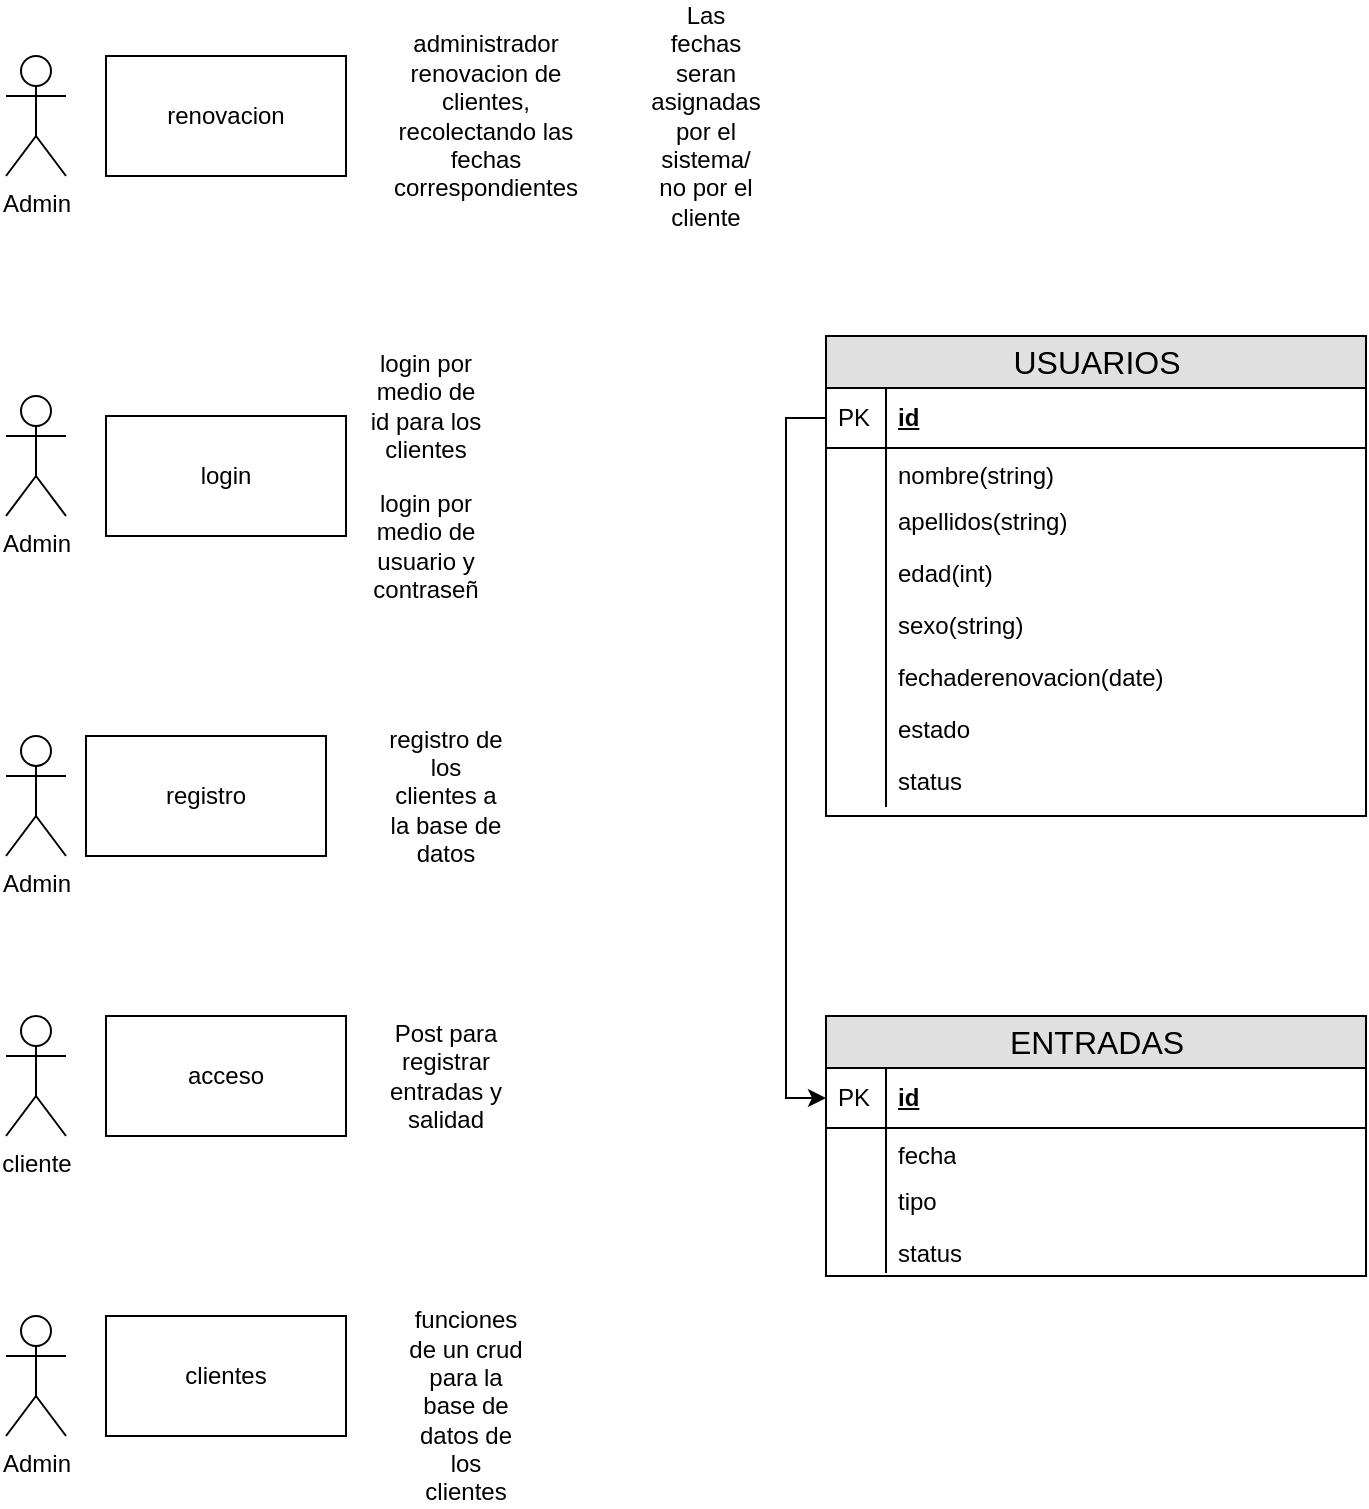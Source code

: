 <mxfile version="16.5.1" type="device"><diagram id="cGfS1iAtH3bJH0HaoN6w" name="Página-1"><mxGraphModel dx="865" dy="541" grid="1" gridSize="10" guides="1" tooltips="1" connect="1" arrows="1" fold="1" page="1" pageScale="1" pageWidth="827" pageHeight="1169" math="0" shadow="0"><root><mxCell id="0"/><mxCell id="1" parent="0"/><mxCell id="8s_oWBts1RhDMfy6vew--2" value="cliente" style="shape=umlActor;verticalLabelPosition=bottom;verticalAlign=top;html=1;outlineConnect=0;" parent="1" vertex="1"><mxGeometry x="20" y="540" width="30" height="60" as="geometry"/></mxCell><mxCell id="8s_oWBts1RhDMfy6vew--6" value="login" style="rounded=0;whiteSpace=wrap;html=1;" parent="1" vertex="1"><mxGeometry x="70" y="240" width="120" height="60" as="geometry"/></mxCell><mxCell id="8s_oWBts1RhDMfy6vew--7" value="registro" style="rounded=0;whiteSpace=wrap;html=1;" parent="1" vertex="1"><mxGeometry x="60" y="400" width="120" height="60" as="geometry"/></mxCell><mxCell id="8s_oWBts1RhDMfy6vew--8" value="renovacion" style="whiteSpace=wrap;html=1;" parent="1" vertex="1"><mxGeometry x="70" y="60" width="120" height="60" as="geometry"/></mxCell><mxCell id="8s_oWBts1RhDMfy6vew--9" value="login por medio de id para los clientes" style="text;html=1;strokeColor=none;fillColor=none;align=center;verticalAlign=middle;whiteSpace=wrap;rounded=0;" parent="1" vertex="1"><mxGeometry x="200" y="220" width="60" height="30" as="geometry"/></mxCell><mxCell id="8s_oWBts1RhDMfy6vew--10" value="login por medio de usuario y contraseñ" style="text;html=1;strokeColor=none;fillColor=none;align=center;verticalAlign=middle;whiteSpace=wrap;rounded=0;" parent="1" vertex="1"><mxGeometry x="200" y="290" width="60" height="30" as="geometry"/></mxCell><mxCell id="8s_oWBts1RhDMfy6vew--11" value="administrador&lt;br&gt;renovacion de clientes, recolectando las fechas correspondientes" style="text;html=1;strokeColor=none;fillColor=none;align=center;verticalAlign=middle;whiteSpace=wrap;rounded=0;" parent="1" vertex="1"><mxGeometry x="230" y="75" width="60" height="30" as="geometry"/></mxCell><mxCell id="8s_oWBts1RhDMfy6vew--12" value="Las fechas seran asignadas por el sistema/ no por el cliente" style="text;html=1;strokeColor=none;fillColor=none;align=center;verticalAlign=middle;whiteSpace=wrap;rounded=0;" parent="1" vertex="1"><mxGeometry x="340" y="75" width="60" height="30" as="geometry"/></mxCell><mxCell id="8s_oWBts1RhDMfy6vew--14" value="Admin" style="shape=umlActor;verticalLabelPosition=bottom;verticalAlign=top;html=1;outlineConnect=0;" parent="1" vertex="1"><mxGeometry x="20" y="60" width="30" height="60" as="geometry"/></mxCell><mxCell id="8s_oWBts1RhDMfy6vew--15" value="Admin" style="shape=umlActor;verticalLabelPosition=bottom;verticalAlign=top;html=1;outlineConnect=0;" parent="1" vertex="1"><mxGeometry x="20" y="230" width="30" height="60" as="geometry"/></mxCell><mxCell id="8s_oWBts1RhDMfy6vew--16" value="Admin" style="shape=umlActor;verticalLabelPosition=bottom;verticalAlign=top;html=1;outlineConnect=0;" parent="1" vertex="1"><mxGeometry x="20" y="400" width="30" height="60" as="geometry"/></mxCell><mxCell id="8s_oWBts1RhDMfy6vew--17" value="acceso" style="rounded=0;whiteSpace=wrap;html=1;" parent="1" vertex="1"><mxGeometry x="70" y="540" width="120" height="60" as="geometry"/></mxCell><mxCell id="8s_oWBts1RhDMfy6vew--20" value="Post para registrar entradas y salidad" style="text;html=1;strokeColor=none;fillColor=none;align=center;verticalAlign=middle;whiteSpace=wrap;rounded=0;" parent="1" vertex="1"><mxGeometry x="210" y="555" width="60" height="30" as="geometry"/></mxCell><mxCell id="8s_oWBts1RhDMfy6vew--22" value="Admin" style="shape=umlActor;verticalLabelPosition=bottom;verticalAlign=top;html=1;outlineConnect=0;" parent="1" vertex="1"><mxGeometry x="20" y="690" width="30" height="60" as="geometry"/></mxCell><mxCell id="8s_oWBts1RhDMfy6vew--23" value="clientes" style="rounded=0;whiteSpace=wrap;html=1;" parent="1" vertex="1"><mxGeometry x="70" y="690" width="120" height="60" as="geometry"/></mxCell><mxCell id="8s_oWBts1RhDMfy6vew--25" value="funciones de un crud para la base de datos de los clientes" style="text;html=1;strokeColor=none;fillColor=none;align=center;verticalAlign=middle;whiteSpace=wrap;rounded=0;" parent="1" vertex="1"><mxGeometry x="220" y="720" width="60" height="30" as="geometry"/></mxCell><mxCell id="8s_oWBts1RhDMfy6vew--26" value="registro de los clientes a la base de datos" style="text;html=1;strokeColor=none;fillColor=none;align=center;verticalAlign=middle;whiteSpace=wrap;rounded=0;" parent="1" vertex="1"><mxGeometry x="210" y="415" width="60" height="30" as="geometry"/></mxCell><mxCell id="8s_oWBts1RhDMfy6vew--27" value="&lt;font face=&quot;arial, sans-serif&quot;&gt;&lt;span style=&quot;font-size: 16px&quot;&gt;USUARIOS&lt;/span&gt;&lt;/font&gt;" style="swimlane;html=1;fontStyle=0;childLayout=stackLayout;horizontal=1;startSize=26;fillColor=#e0e0e0;horizontalStack=0;resizeParent=1;resizeLast=0;collapsible=1;marginBottom=0;swimlaneFillColor=#ffffff;align=center;rounded=0;shadow=0;comic=0;labelBackgroundColor=none;strokeWidth=1;fontFamily=Verdana;fontSize=14" parent="1" vertex="1"><mxGeometry x="430" y="200" width="270" height="240" as="geometry"><mxRectangle x="670" y="220" width="170" height="26" as="alternateBounds"/></mxGeometry></mxCell><mxCell id="8s_oWBts1RhDMfy6vew--28" value="id" style="shape=partialRectangle;top=0;left=0;right=0;bottom=1;html=1;align=left;verticalAlign=middle;fillColor=none;spacingLeft=34;spacingRight=4;whiteSpace=wrap;overflow=hidden;rotatable=0;points=[[0,0.5],[1,0.5]];portConstraint=eastwest;dropTarget=0;fontStyle=5;" parent="8s_oWBts1RhDMfy6vew--27" vertex="1"><mxGeometry y="26" width="270" height="30" as="geometry"/></mxCell><mxCell id="8s_oWBts1RhDMfy6vew--29" value="PK" style="shape=partialRectangle;top=0;left=0;bottom=0;html=1;fillColor=none;align=left;verticalAlign=middle;spacingLeft=4;spacingRight=4;whiteSpace=wrap;overflow=hidden;rotatable=0;points=[];portConstraint=eastwest;part=1;" parent="8s_oWBts1RhDMfy6vew--28" vertex="1" connectable="0"><mxGeometry width="30" height="30" as="geometry"/></mxCell><mxCell id="8s_oWBts1RhDMfy6vew--32" value="nombre(string)" style="shape=partialRectangle;top=0;left=0;right=0;bottom=0;html=1;align=left;verticalAlign=top;fillColor=none;spacingLeft=34;spacingRight=4;whiteSpace=wrap;overflow=hidden;rotatable=0;points=[[0,0.5],[1,0.5]];portConstraint=eastwest;dropTarget=0;" parent="8s_oWBts1RhDMfy6vew--27" vertex="1"><mxGeometry y="56" width="270" height="23" as="geometry"/></mxCell><mxCell id="8s_oWBts1RhDMfy6vew--33" value="" style="shape=partialRectangle;top=0;left=0;bottom=0;html=1;fillColor=none;align=left;verticalAlign=top;spacingLeft=4;spacingRight=4;whiteSpace=wrap;overflow=hidden;rotatable=0;points=[];portConstraint=eastwest;part=1;" parent="8s_oWBts1RhDMfy6vew--32" vertex="1" connectable="0"><mxGeometry width="30" height="23" as="geometry"/></mxCell><mxCell id="8s_oWBts1RhDMfy6vew--34" value="apellidos(string)" style="shape=partialRectangle;top=0;left=0;right=0;bottom=0;html=1;align=left;verticalAlign=top;fillColor=none;spacingLeft=34;spacingRight=4;whiteSpace=wrap;overflow=hidden;rotatable=0;points=[[0,0.5],[1,0.5]];portConstraint=eastwest;dropTarget=0;" parent="8s_oWBts1RhDMfy6vew--27" vertex="1"><mxGeometry y="79" width="270" height="26" as="geometry"/></mxCell><mxCell id="8s_oWBts1RhDMfy6vew--35" value="" style="shape=partialRectangle;top=0;left=0;bottom=0;html=1;fillColor=none;align=left;verticalAlign=top;spacingLeft=4;spacingRight=4;whiteSpace=wrap;overflow=hidden;rotatable=0;points=[];portConstraint=eastwest;part=1;" parent="8s_oWBts1RhDMfy6vew--34" vertex="1" connectable="0"><mxGeometry width="30" height="26" as="geometry"/></mxCell><mxCell id="8s_oWBts1RhDMfy6vew--36" value="edad(int)" style="shape=partialRectangle;top=0;left=0;right=0;bottom=0;html=1;align=left;verticalAlign=top;fillColor=none;spacingLeft=34;spacingRight=4;whiteSpace=wrap;overflow=hidden;rotatable=0;points=[[0,0.5],[1,0.5]];portConstraint=eastwest;dropTarget=0;" parent="8s_oWBts1RhDMfy6vew--27" vertex="1"><mxGeometry y="105" width="270" height="26" as="geometry"/></mxCell><mxCell id="8s_oWBts1RhDMfy6vew--37" value="" style="shape=partialRectangle;top=0;left=0;bottom=0;html=1;fillColor=none;align=left;verticalAlign=top;spacingLeft=4;spacingRight=4;whiteSpace=wrap;overflow=hidden;rotatable=0;points=[];portConstraint=eastwest;part=1;" parent="8s_oWBts1RhDMfy6vew--36" vertex="1" connectable="0"><mxGeometry width="30" height="26" as="geometry"/></mxCell><mxCell id="8s_oWBts1RhDMfy6vew--38" value="sexo(string)" style="shape=partialRectangle;top=0;left=0;right=0;bottom=0;html=1;align=left;verticalAlign=top;fillColor=none;spacingLeft=34;spacingRight=4;whiteSpace=wrap;overflow=hidden;rotatable=0;points=[[0,0.5],[1,0.5]];portConstraint=eastwest;dropTarget=0;" parent="8s_oWBts1RhDMfy6vew--27" vertex="1"><mxGeometry y="131" width="270" height="26" as="geometry"/></mxCell><mxCell id="8s_oWBts1RhDMfy6vew--39" value="" style="shape=partialRectangle;top=0;left=0;bottom=0;html=1;fillColor=none;align=left;verticalAlign=top;spacingLeft=4;spacingRight=4;whiteSpace=wrap;overflow=hidden;rotatable=0;points=[];portConstraint=eastwest;part=1;" parent="8s_oWBts1RhDMfy6vew--38" vertex="1" connectable="0"><mxGeometry width="30" height="26" as="geometry"/></mxCell><mxCell id="8s_oWBts1RhDMfy6vew--42" value="fechaderenovacion(date)" style="shape=partialRectangle;top=0;left=0;right=0;bottom=0;html=1;align=left;verticalAlign=top;fillColor=none;spacingLeft=34;spacingRight=4;whiteSpace=wrap;overflow=hidden;rotatable=0;points=[[0,0.5],[1,0.5]];portConstraint=eastwest;dropTarget=0;" parent="8s_oWBts1RhDMfy6vew--27" vertex="1"><mxGeometry y="157" width="270" height="26" as="geometry"/></mxCell><mxCell id="8s_oWBts1RhDMfy6vew--43" value="" style="shape=partialRectangle;top=0;left=0;bottom=0;html=1;fillColor=none;align=left;verticalAlign=top;spacingLeft=4;spacingRight=4;whiteSpace=wrap;overflow=hidden;rotatable=0;points=[];portConstraint=eastwest;part=1;" parent="8s_oWBts1RhDMfy6vew--42" vertex="1" connectable="0"><mxGeometry width="30" height="26" as="geometry"/></mxCell><mxCell id="8s_oWBts1RhDMfy6vew--44" value="estado" style="shape=partialRectangle;top=0;left=0;right=0;bottom=0;html=1;align=left;verticalAlign=top;fillColor=none;spacingLeft=34;spacingRight=4;whiteSpace=wrap;overflow=hidden;rotatable=0;points=[[0,0.5],[1,0.5]];portConstraint=eastwest;dropTarget=0;" parent="8s_oWBts1RhDMfy6vew--27" vertex="1"><mxGeometry y="183" width="270" height="26" as="geometry"/></mxCell><mxCell id="8s_oWBts1RhDMfy6vew--45" value="" style="shape=partialRectangle;top=0;left=0;bottom=0;html=1;fillColor=none;align=left;verticalAlign=top;spacingLeft=4;spacingRight=4;whiteSpace=wrap;overflow=hidden;rotatable=0;points=[];portConstraint=eastwest;part=1;" parent="8s_oWBts1RhDMfy6vew--44" vertex="1" connectable="0"><mxGeometry width="30" height="26" as="geometry"/></mxCell><mxCell id="qE7ol-LOW5ODbCZrYjcf-1" value="status" style="shape=partialRectangle;top=0;left=0;right=0;bottom=0;html=1;align=left;verticalAlign=top;fillColor=none;spacingLeft=34;spacingRight=4;whiteSpace=wrap;overflow=hidden;rotatable=0;points=[[0,0.5],[1,0.5]];portConstraint=eastwest;dropTarget=0;" parent="8s_oWBts1RhDMfy6vew--27" vertex="1"><mxGeometry y="209" width="270" height="26" as="geometry"/></mxCell><mxCell id="qE7ol-LOW5ODbCZrYjcf-2" value="" style="shape=partialRectangle;top=0;left=0;bottom=0;html=1;fillColor=none;align=left;verticalAlign=top;spacingLeft=4;spacingRight=4;whiteSpace=wrap;overflow=hidden;rotatable=0;points=[];portConstraint=eastwest;part=1;" parent="qE7ol-LOW5ODbCZrYjcf-1" vertex="1" connectable="0"><mxGeometry width="30" height="26" as="geometry"/></mxCell><mxCell id="8s_oWBts1RhDMfy6vew--48" value="&lt;font face=&quot;arial, sans-serif&quot;&gt;&lt;span style=&quot;font-size: 16px&quot;&gt;ENTRADAS&lt;/span&gt;&lt;/font&gt;" style="swimlane;html=1;fontStyle=0;childLayout=stackLayout;horizontal=1;startSize=26;fillColor=#e0e0e0;horizontalStack=0;resizeParent=1;resizeLast=0;collapsible=1;marginBottom=0;swimlaneFillColor=#ffffff;align=center;rounded=0;shadow=0;comic=0;labelBackgroundColor=none;strokeWidth=1;fontFamily=Verdana;fontSize=14" parent="1" vertex="1"><mxGeometry x="430" y="540" width="270" height="130" as="geometry"><mxRectangle x="670" y="220" width="170" height="26" as="alternateBounds"/></mxGeometry></mxCell><mxCell id="8s_oWBts1RhDMfy6vew--49" value="id" style="shape=partialRectangle;top=0;left=0;right=0;bottom=1;html=1;align=left;verticalAlign=middle;fillColor=none;spacingLeft=34;spacingRight=4;whiteSpace=wrap;overflow=hidden;rotatable=0;points=[[0,0.5],[1,0.5]];portConstraint=eastwest;dropTarget=0;fontStyle=5;" parent="8s_oWBts1RhDMfy6vew--48" vertex="1"><mxGeometry y="26" width="270" height="30" as="geometry"/></mxCell><mxCell id="8s_oWBts1RhDMfy6vew--50" value="PK" style="shape=partialRectangle;top=0;left=0;bottom=0;html=1;fillColor=none;align=left;verticalAlign=middle;spacingLeft=4;spacingRight=4;whiteSpace=wrap;overflow=hidden;rotatable=0;points=[];portConstraint=eastwest;part=1;" parent="8s_oWBts1RhDMfy6vew--49" vertex="1" connectable="0"><mxGeometry width="30" height="30" as="geometry"/></mxCell><mxCell id="8s_oWBts1RhDMfy6vew--51" value="fecha" style="shape=partialRectangle;top=0;left=0;right=0;bottom=0;html=1;align=left;verticalAlign=top;fillColor=none;spacingLeft=34;spacingRight=4;whiteSpace=wrap;overflow=hidden;rotatable=0;points=[[0,0.5],[1,0.5]];portConstraint=eastwest;dropTarget=0;" parent="8s_oWBts1RhDMfy6vew--48" vertex="1"><mxGeometry y="56" width="270" height="23" as="geometry"/></mxCell><mxCell id="8s_oWBts1RhDMfy6vew--52" value="" style="shape=partialRectangle;top=0;left=0;bottom=0;html=1;fillColor=none;align=left;verticalAlign=top;spacingLeft=4;spacingRight=4;whiteSpace=wrap;overflow=hidden;rotatable=0;points=[];portConstraint=eastwest;part=1;" parent="8s_oWBts1RhDMfy6vew--51" vertex="1" connectable="0"><mxGeometry width="30" height="23" as="geometry"/></mxCell><mxCell id="8s_oWBts1RhDMfy6vew--53" value="tipo" style="shape=partialRectangle;top=0;left=0;right=0;bottom=0;html=1;align=left;verticalAlign=top;fillColor=none;spacingLeft=34;spacingRight=4;whiteSpace=wrap;overflow=hidden;rotatable=0;points=[[0,0.5],[1,0.5]];portConstraint=eastwest;dropTarget=0;" parent="8s_oWBts1RhDMfy6vew--48" vertex="1"><mxGeometry y="79" width="270" height="26" as="geometry"/></mxCell><mxCell id="8s_oWBts1RhDMfy6vew--54" value="" style="shape=partialRectangle;top=0;left=0;bottom=0;html=1;fillColor=none;align=left;verticalAlign=top;spacingLeft=4;spacingRight=4;whiteSpace=wrap;overflow=hidden;rotatable=0;points=[];portConstraint=eastwest;part=1;" parent="8s_oWBts1RhDMfy6vew--53" vertex="1" connectable="0"><mxGeometry width="30" height="26" as="geometry"/></mxCell><mxCell id="poPo2X97fBa8PfohHe9K-1" value="status" style="shape=partialRectangle;top=0;left=0;right=0;bottom=0;html=1;align=left;verticalAlign=top;fillColor=none;spacingLeft=34;spacingRight=4;whiteSpace=wrap;overflow=hidden;rotatable=0;points=[[0,0.5],[1,0.5]];portConstraint=eastwest;dropTarget=0;" parent="8s_oWBts1RhDMfy6vew--48" vertex="1"><mxGeometry y="105" width="270" height="23" as="geometry"/></mxCell><mxCell id="poPo2X97fBa8PfohHe9K-2" value="" style="shape=partialRectangle;top=0;left=0;bottom=0;html=1;fillColor=none;align=left;verticalAlign=top;spacingLeft=4;spacingRight=4;whiteSpace=wrap;overflow=hidden;rotatable=0;points=[];portConstraint=eastwest;part=1;" parent="poPo2X97fBa8PfohHe9K-1" vertex="1" connectable="0"><mxGeometry width="30" height="23" as="geometry"/></mxCell><mxCell id="poPo2X97fBa8PfohHe9K-3" style="edgeStyle=orthogonalEdgeStyle;rounded=0;orthogonalLoop=1;jettySize=auto;html=1;entryX=0;entryY=0.5;entryDx=0;entryDy=0;" parent="1" source="8s_oWBts1RhDMfy6vew--28" target="8s_oWBts1RhDMfy6vew--49" edge="1"><mxGeometry relative="1" as="geometry"/></mxCell></root></mxGraphModel></diagram></mxfile>